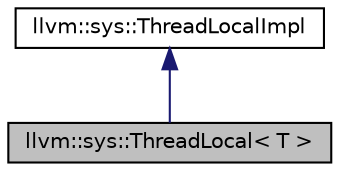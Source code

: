 digraph "llvm::sys::ThreadLocal&lt; T &gt;"
{
 // LATEX_PDF_SIZE
  bgcolor="transparent";
  edge [fontname="Helvetica",fontsize="10",labelfontname="Helvetica",labelfontsize="10"];
  node [fontname="Helvetica",fontsize="10",shape="box"];
  Node1 [label="llvm::sys::ThreadLocal\< T \>",height=0.2,width=0.4,color="black", fillcolor="grey75", style="filled", fontcolor="black",tooltip="ThreadLocal - A class used to abstract thread-local storage."];
  Node2 -> Node1 [dir="back",color="midnightblue",fontsize="10",style="solid",fontname="Helvetica"];
  Node2 [label="llvm::sys::ThreadLocalImpl",height=0.2,width=0.4,color="black",URL="$classllvm_1_1sys_1_1ThreadLocalImpl.html",tooltip=" "];
}
